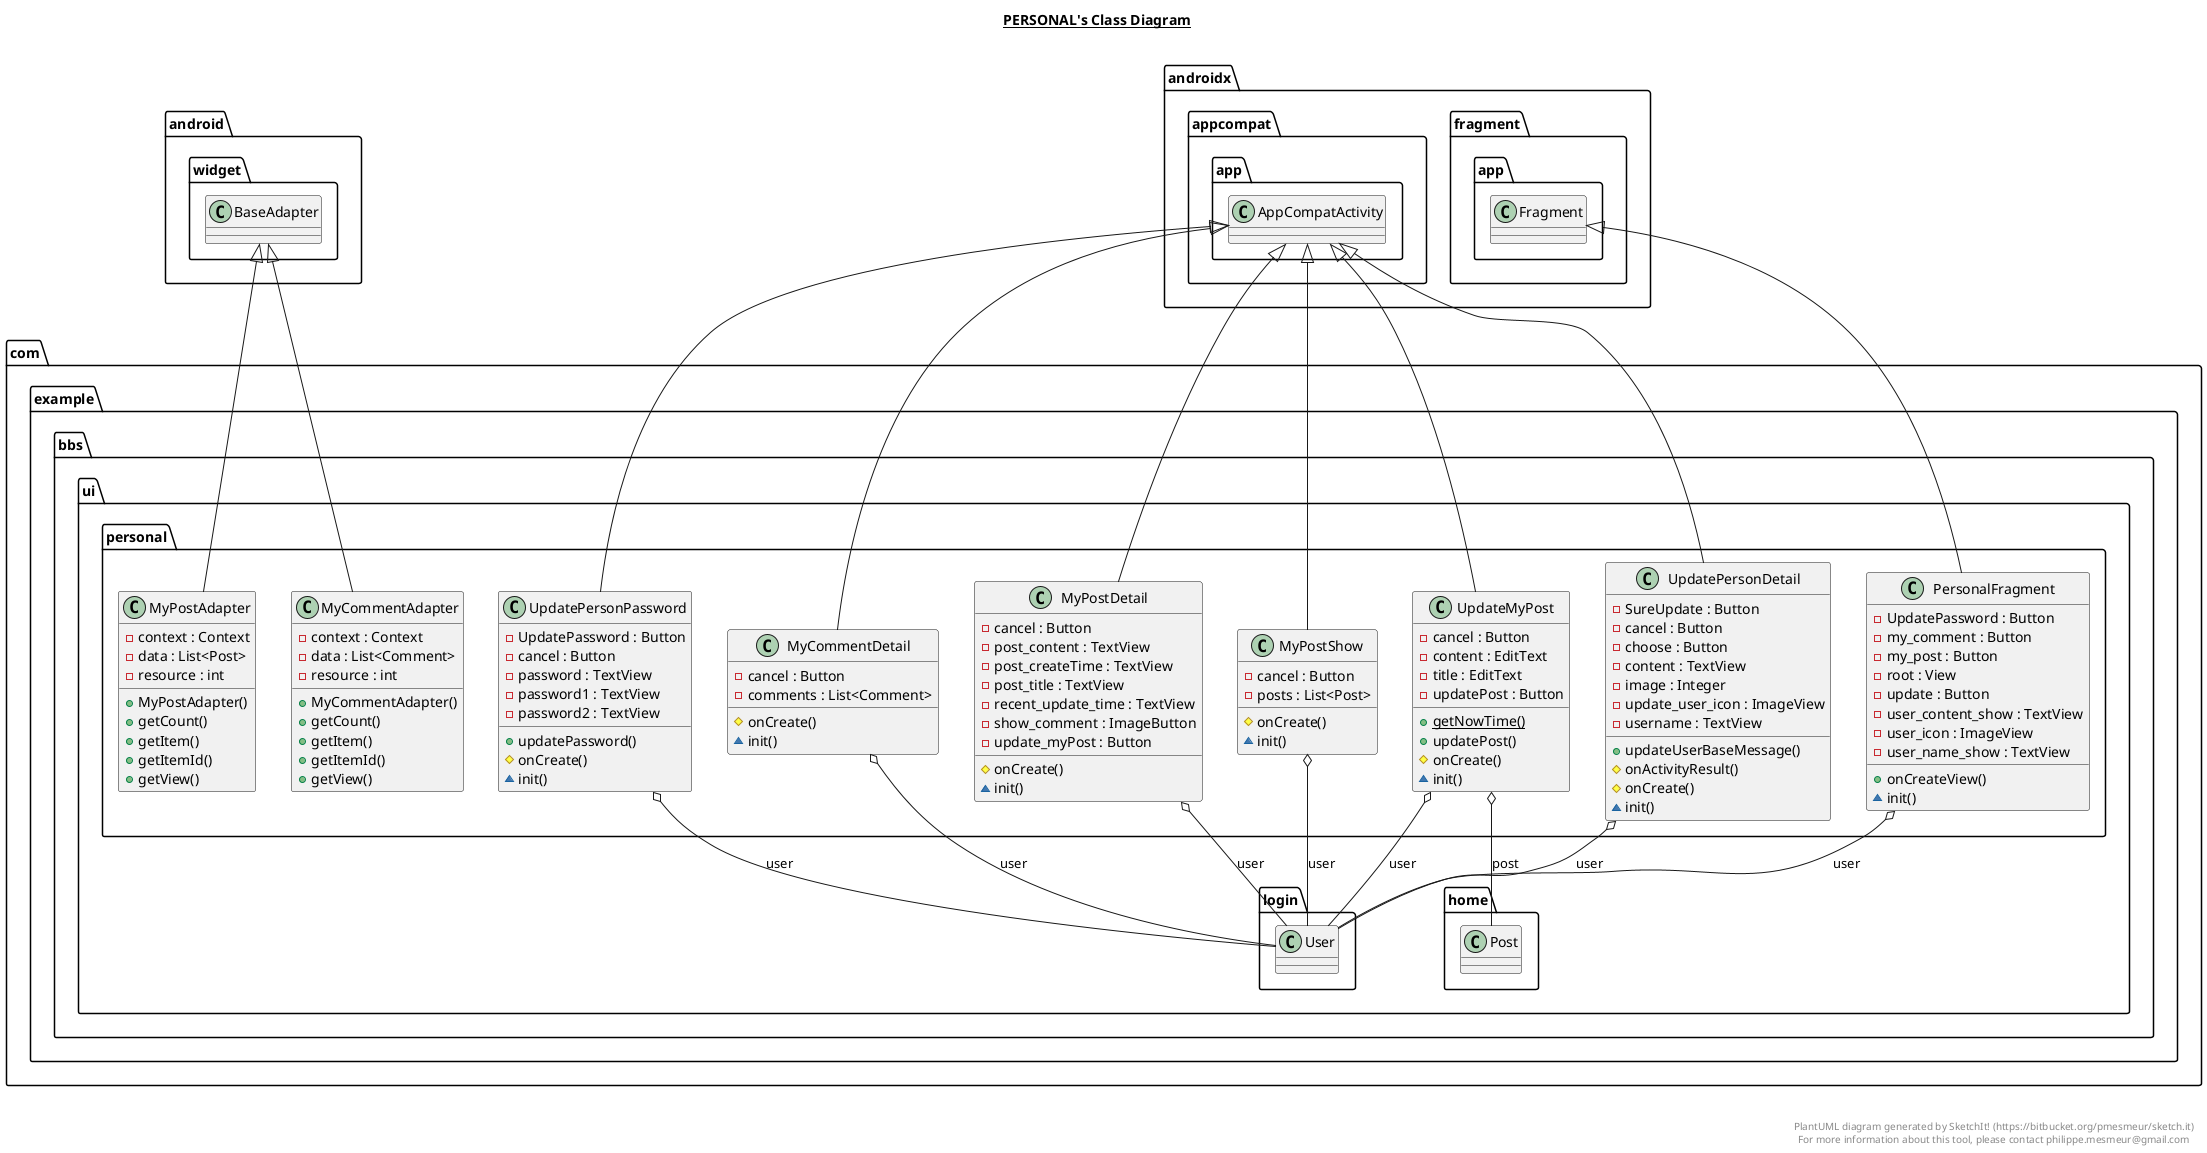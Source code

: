 @startuml

title __PERSONAL's Class Diagram__\n

  namespace com.example.bbs {
    namespace ui.personal {
      class com.example.bbs.ui.personal.MyCommentAdapter {
          - context : Context
          - data : List<Comment>
          - resource : int
          + MyCommentAdapter()
          + getCount()
          + getItem()
          + getItemId()
          + getView()
      }
    }
  }
  

  namespace com.example.bbs {
    namespace ui.personal {
      class com.example.bbs.ui.personal.MyCommentDetail {
          - cancel : Button
          - comments : List<Comment>
          # onCreate()
          ~ init()
      }
    }
  }
  

  namespace com.example.bbs {
    namespace ui.personal {
      class com.example.bbs.ui.personal.MyPostAdapter {
          - context : Context
          - data : List<Post>
          - resource : int
          + MyPostAdapter()
          + getCount()
          + getItem()
          + getItemId()
          + getView()
      }
    }
  }
  

  namespace com.example.bbs {
    namespace ui.personal {
      class com.example.bbs.ui.personal.MyPostDetail {
          - cancel : Button
          - post_content : TextView
          - post_createTime : TextView
          - post_title : TextView
          - recent_update_time : TextView
          - show_comment : ImageButton
          - update_myPost : Button
          # onCreate()
          ~ init()
      }
    }
  }
  

  namespace com.example.bbs {
    namespace ui.personal {
      class com.example.bbs.ui.personal.MyPostShow {
          - cancel : Button
          - posts : List<Post>
          # onCreate()
          ~ init()
      }
    }
  }
  

  namespace com.example.bbs {
    namespace ui.personal {
      class com.example.bbs.ui.personal.PersonalFragment {
          - UpdatePassword : Button
          - my_comment : Button
          - my_post : Button
          - root : View
          - update : Button
          - user_content_show : TextView
          - user_icon : ImageView
          - user_name_show : TextView
          + onCreateView()
          ~ init()
      }
    }
  }
  

  namespace com.example.bbs {
    namespace ui.personal {
      class com.example.bbs.ui.personal.UpdateMyPost {
          - cancel : Button
          - content : EditText
          - title : EditText
          - updatePost : Button
          {static} + getNowTime()
          + updatePost()
          # onCreate()
          ~ init()
      }
    }
  }
  

  namespace com.example.bbs {
    namespace ui.personal {
      class com.example.bbs.ui.personal.UpdatePersonDetail {
          - SureUpdate : Button
          - cancel : Button
          - choose : Button
          - content : TextView
          - image : Integer
          - update_user_icon : ImageView
          - username : TextView
          + updateUserBaseMessage()
          # onActivityResult()
          # onCreate()
          ~ init()
      }
    }
  }
  

  namespace com.example.bbs {
    namespace ui.personal {
      class com.example.bbs.ui.personal.UpdatePersonPassword {
          - UpdatePassword : Button
          - cancel : Button
          - password : TextView
          - password1 : TextView
          - password2 : TextView
          + updatePassword()
          # onCreate()
          ~ init()
      }
    }
  }
  

  com.example.bbs.ui.personal.MyCommentAdapter -up-|> android.widget.BaseAdapter
  com.example.bbs.ui.personal.MyCommentDetail -up-|> androidx.appcompat.app.AppCompatActivity
  com.example.bbs.ui.personal.MyCommentDetail o-- com.example.bbs.ui.login.User : user
  com.example.bbs.ui.personal.MyPostAdapter -up-|> android.widget.BaseAdapter
  com.example.bbs.ui.personal.MyPostDetail -up-|> androidx.appcompat.app.AppCompatActivity
  com.example.bbs.ui.personal.MyPostDetail o-- com.example.bbs.ui.login.User : user
  com.example.bbs.ui.personal.MyPostShow -up-|> androidx.appcompat.app.AppCompatActivity
  com.example.bbs.ui.personal.MyPostShow o-- com.example.bbs.ui.login.User : user
  com.example.bbs.ui.personal.PersonalFragment -up-|> androidx.fragment.app.Fragment
  com.example.bbs.ui.personal.PersonalFragment o-- com.example.bbs.ui.login.User : user
  com.example.bbs.ui.personal.UpdateMyPost -up-|> androidx.appcompat.app.AppCompatActivity
  com.example.bbs.ui.personal.UpdateMyPost o-- com.example.bbs.ui.home.Post : post
  com.example.bbs.ui.personal.UpdateMyPost o-- com.example.bbs.ui.login.User : user
  com.example.bbs.ui.personal.UpdatePersonDetail -up-|> androidx.appcompat.app.AppCompatActivity
  com.example.bbs.ui.personal.UpdatePersonDetail o-- com.example.bbs.ui.login.User : user
  com.example.bbs.ui.personal.UpdatePersonPassword -up-|> androidx.appcompat.app.AppCompatActivity
  com.example.bbs.ui.personal.UpdatePersonPassword o-- com.example.bbs.ui.login.User : user


right footer


PlantUML diagram generated by SketchIt! (https://bitbucket.org/pmesmeur/sketch.it)
For more information about this tool, please contact philippe.mesmeur@gmail.com
endfooter

@enduml
